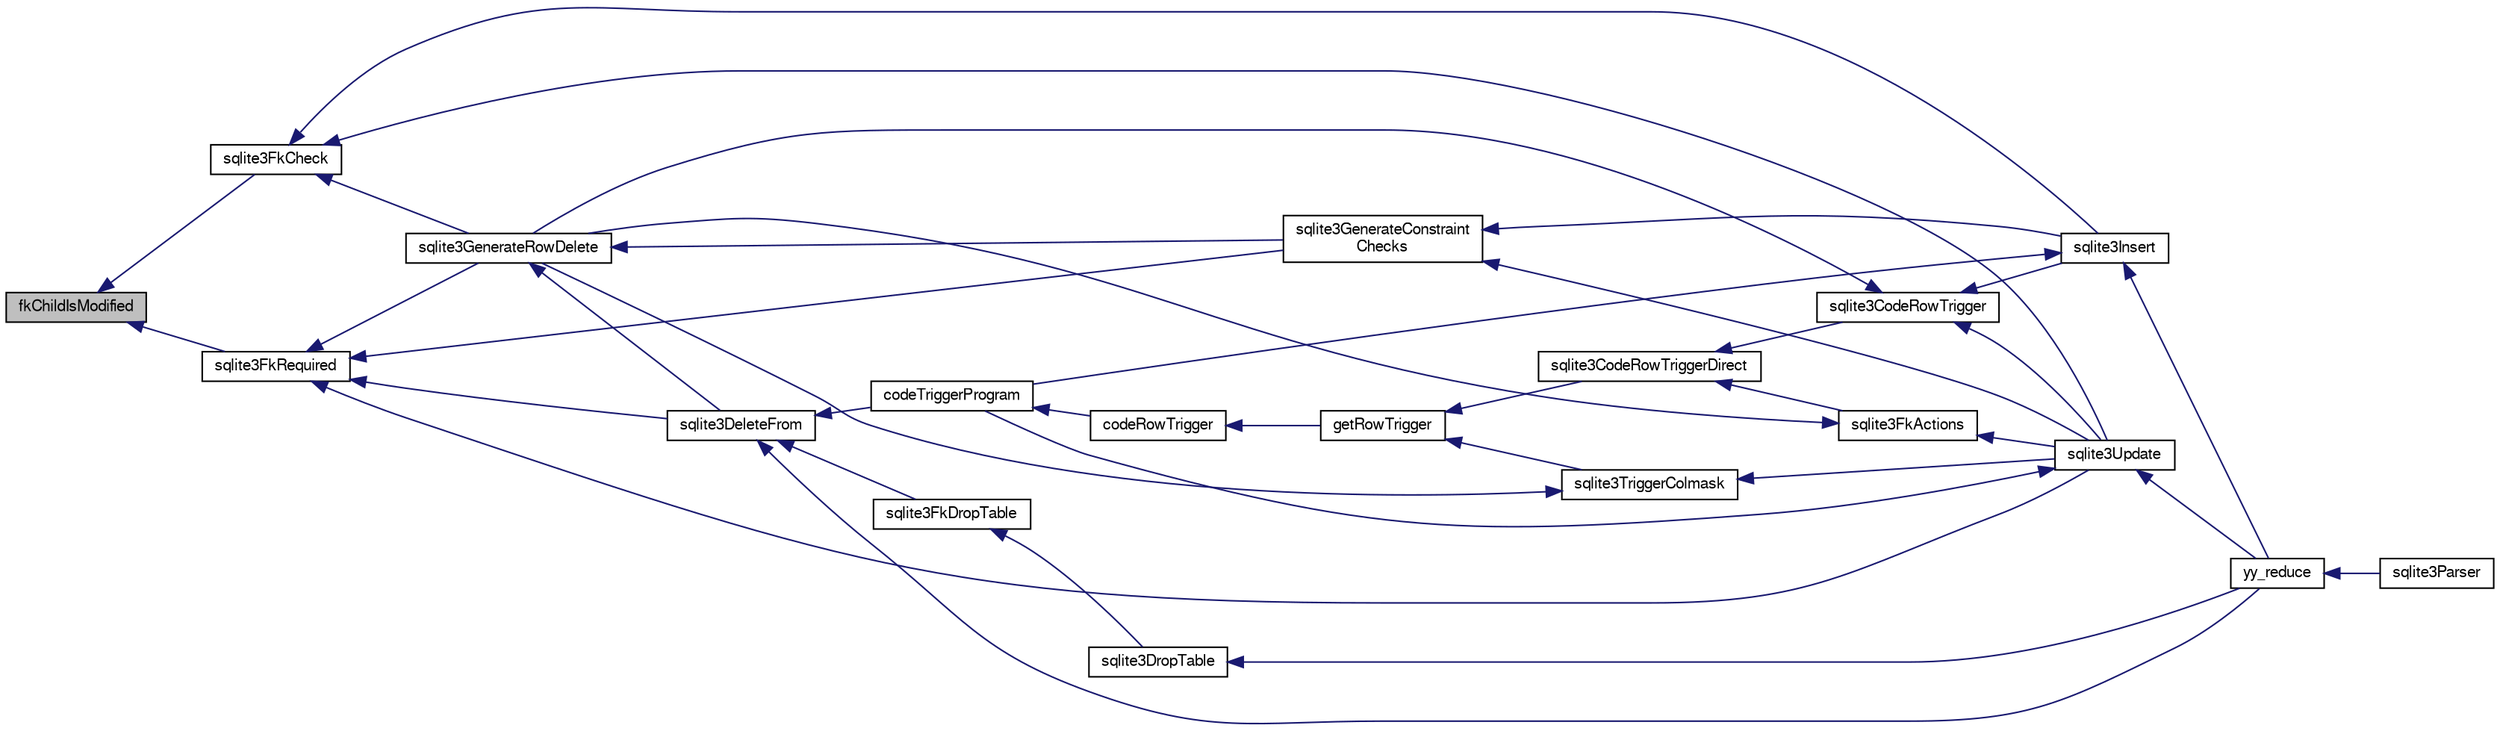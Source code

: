 digraph "fkChildIsModified"
{
  edge [fontname="FreeSans",fontsize="10",labelfontname="FreeSans",labelfontsize="10"];
  node [fontname="FreeSans",fontsize="10",shape=record];
  rankdir="LR";
  Node114368 [label="fkChildIsModified",height=0.2,width=0.4,color="black", fillcolor="grey75", style="filled", fontcolor="black"];
  Node114368 -> Node114369 [dir="back",color="midnightblue",fontsize="10",style="solid",fontname="FreeSans"];
  Node114369 [label="sqlite3FkCheck",height=0.2,width=0.4,color="black", fillcolor="white", style="filled",URL="$sqlite3_8c.html#aa38fb76c7d6f48f19772877a41703b92"];
  Node114369 -> Node114370 [dir="back",color="midnightblue",fontsize="10",style="solid",fontname="FreeSans"];
  Node114370 [label="sqlite3GenerateRowDelete",height=0.2,width=0.4,color="black", fillcolor="white", style="filled",URL="$sqlite3_8c.html#a2c76cbf3027fc18fdbb8cb4cd96b77d9"];
  Node114370 -> Node114371 [dir="back",color="midnightblue",fontsize="10",style="solid",fontname="FreeSans"];
  Node114371 [label="sqlite3DeleteFrom",height=0.2,width=0.4,color="black", fillcolor="white", style="filled",URL="$sqlite3_8c.html#ab9b4b45349188b49eabb23f94608a091"];
  Node114371 -> Node114372 [dir="back",color="midnightblue",fontsize="10",style="solid",fontname="FreeSans"];
  Node114372 [label="sqlite3FkDropTable",height=0.2,width=0.4,color="black", fillcolor="white", style="filled",URL="$sqlite3_8c.html#a1218c6fc74e89152ceaa4760e82f5ef9"];
  Node114372 -> Node114373 [dir="back",color="midnightblue",fontsize="10",style="solid",fontname="FreeSans"];
  Node114373 [label="sqlite3DropTable",height=0.2,width=0.4,color="black", fillcolor="white", style="filled",URL="$sqlite3_8c.html#a5534f77364b5568783c0e50db3c9defb"];
  Node114373 -> Node114374 [dir="back",color="midnightblue",fontsize="10",style="solid",fontname="FreeSans"];
  Node114374 [label="yy_reduce",height=0.2,width=0.4,color="black", fillcolor="white", style="filled",URL="$sqlite3_8c.html#a7c419a9b25711c666a9a2449ef377f14"];
  Node114374 -> Node114375 [dir="back",color="midnightblue",fontsize="10",style="solid",fontname="FreeSans"];
  Node114375 [label="sqlite3Parser",height=0.2,width=0.4,color="black", fillcolor="white", style="filled",URL="$sqlite3_8c.html#a0327d71a5fabe0b6a343d78a2602e72a"];
  Node114371 -> Node114376 [dir="back",color="midnightblue",fontsize="10",style="solid",fontname="FreeSans"];
  Node114376 [label="codeTriggerProgram",height=0.2,width=0.4,color="black", fillcolor="white", style="filled",URL="$sqlite3_8c.html#a120801f59d9281d201d2ff4b2606836e"];
  Node114376 -> Node114377 [dir="back",color="midnightblue",fontsize="10",style="solid",fontname="FreeSans"];
  Node114377 [label="codeRowTrigger",height=0.2,width=0.4,color="black", fillcolor="white", style="filled",URL="$sqlite3_8c.html#a463cea5aaaf388b560b206570a0022fc"];
  Node114377 -> Node114378 [dir="back",color="midnightblue",fontsize="10",style="solid",fontname="FreeSans"];
  Node114378 [label="getRowTrigger",height=0.2,width=0.4,color="black", fillcolor="white", style="filled",URL="$sqlite3_8c.html#a69626ef20b540d1a2b19cf56f3f45689"];
  Node114378 -> Node114379 [dir="back",color="midnightblue",fontsize="10",style="solid",fontname="FreeSans"];
  Node114379 [label="sqlite3CodeRowTriggerDirect",height=0.2,width=0.4,color="black", fillcolor="white", style="filled",URL="$sqlite3_8c.html#ad92829f9001bcf89a0299dad5a48acd4"];
  Node114379 -> Node114380 [dir="back",color="midnightblue",fontsize="10",style="solid",fontname="FreeSans"];
  Node114380 [label="sqlite3FkActions",height=0.2,width=0.4,color="black", fillcolor="white", style="filled",URL="$sqlite3_8c.html#a39159bd1623724946c22355ba7f3ef90"];
  Node114380 -> Node114370 [dir="back",color="midnightblue",fontsize="10",style="solid",fontname="FreeSans"];
  Node114380 -> Node114381 [dir="back",color="midnightblue",fontsize="10",style="solid",fontname="FreeSans"];
  Node114381 [label="sqlite3Update",height=0.2,width=0.4,color="black", fillcolor="white", style="filled",URL="$sqlite3_8c.html#ac5aa67c46e8cc8174566fabe6809fafa"];
  Node114381 -> Node114376 [dir="back",color="midnightblue",fontsize="10",style="solid",fontname="FreeSans"];
  Node114381 -> Node114374 [dir="back",color="midnightblue",fontsize="10",style="solid",fontname="FreeSans"];
  Node114379 -> Node114382 [dir="back",color="midnightblue",fontsize="10",style="solid",fontname="FreeSans"];
  Node114382 [label="sqlite3CodeRowTrigger",height=0.2,width=0.4,color="black", fillcolor="white", style="filled",URL="$sqlite3_8c.html#a37f21393c74de4d01b16761ee9abacd9"];
  Node114382 -> Node114370 [dir="back",color="midnightblue",fontsize="10",style="solid",fontname="FreeSans"];
  Node114382 -> Node114383 [dir="back",color="midnightblue",fontsize="10",style="solid",fontname="FreeSans"];
  Node114383 [label="sqlite3Insert",height=0.2,width=0.4,color="black", fillcolor="white", style="filled",URL="$sqlite3_8c.html#a5b17c9c2000bae6bdff8e6be48d7dc2b"];
  Node114383 -> Node114376 [dir="back",color="midnightblue",fontsize="10",style="solid",fontname="FreeSans"];
  Node114383 -> Node114374 [dir="back",color="midnightblue",fontsize="10",style="solid",fontname="FreeSans"];
  Node114382 -> Node114381 [dir="back",color="midnightblue",fontsize="10",style="solid",fontname="FreeSans"];
  Node114378 -> Node114384 [dir="back",color="midnightblue",fontsize="10",style="solid",fontname="FreeSans"];
  Node114384 [label="sqlite3TriggerColmask",height=0.2,width=0.4,color="black", fillcolor="white", style="filled",URL="$sqlite3_8c.html#acace8e99e37ae5e84ea03c65e820c540"];
  Node114384 -> Node114370 [dir="back",color="midnightblue",fontsize="10",style="solid",fontname="FreeSans"];
  Node114384 -> Node114381 [dir="back",color="midnightblue",fontsize="10",style="solid",fontname="FreeSans"];
  Node114371 -> Node114374 [dir="back",color="midnightblue",fontsize="10",style="solid",fontname="FreeSans"];
  Node114370 -> Node114385 [dir="back",color="midnightblue",fontsize="10",style="solid",fontname="FreeSans"];
  Node114385 [label="sqlite3GenerateConstraint\lChecks",height=0.2,width=0.4,color="black", fillcolor="white", style="filled",URL="$sqlite3_8c.html#aef639c1e6a0c0a67ca6e7690ad931bd2"];
  Node114385 -> Node114383 [dir="back",color="midnightblue",fontsize="10",style="solid",fontname="FreeSans"];
  Node114385 -> Node114381 [dir="back",color="midnightblue",fontsize="10",style="solid",fontname="FreeSans"];
  Node114369 -> Node114383 [dir="back",color="midnightblue",fontsize="10",style="solid",fontname="FreeSans"];
  Node114369 -> Node114381 [dir="back",color="midnightblue",fontsize="10",style="solid",fontname="FreeSans"];
  Node114368 -> Node114386 [dir="back",color="midnightblue",fontsize="10",style="solid",fontname="FreeSans"];
  Node114386 [label="sqlite3FkRequired",height=0.2,width=0.4,color="black", fillcolor="white", style="filled",URL="$sqlite3_8c.html#a60ca530d57e027853f723ae2f7a6be00"];
  Node114386 -> Node114371 [dir="back",color="midnightblue",fontsize="10",style="solid",fontname="FreeSans"];
  Node114386 -> Node114370 [dir="back",color="midnightblue",fontsize="10",style="solid",fontname="FreeSans"];
  Node114386 -> Node114385 [dir="back",color="midnightblue",fontsize="10",style="solid",fontname="FreeSans"];
  Node114386 -> Node114381 [dir="back",color="midnightblue",fontsize="10",style="solid",fontname="FreeSans"];
}
